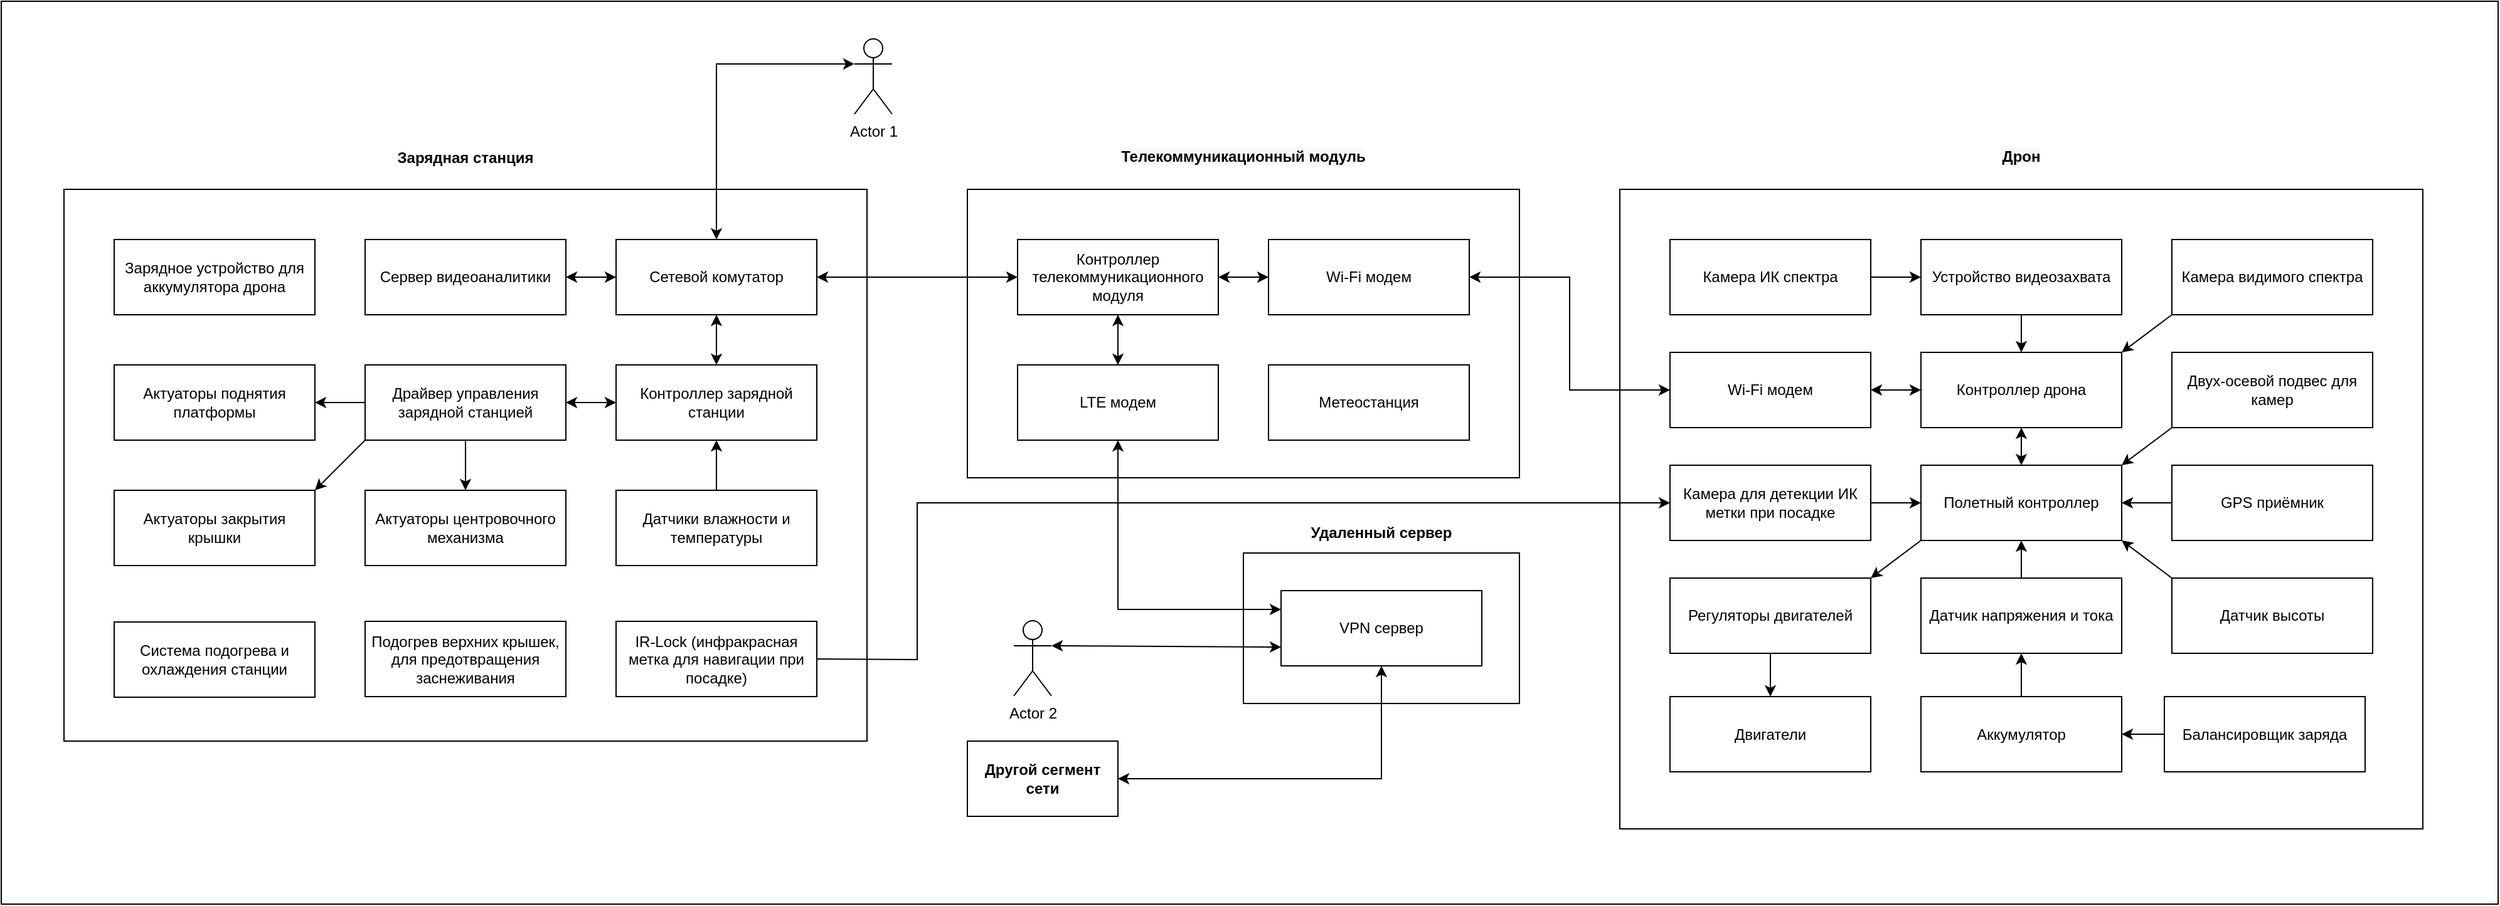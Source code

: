 <mxfile version="15.9.1" type="device"><diagram id="BkyOthm8kxhWg8ROxx9A" name="Page-1"><mxGraphModel dx="2884" dy="1375" grid="1" gridSize="10" guides="1" tooltips="1" connect="1" arrows="1" fold="1" page="1" pageScale="1" pageWidth="827" pageHeight="1169" math="0" shadow="0"><root><mxCell id="0"/><mxCell id="1" parent="0"/><mxCell id="3zYCCz4FTm08xq1VmBl5-88" value="" style="rounded=0;whiteSpace=wrap;html=1;" vertex="1" parent="1"><mxGeometry x="-10" y="90" width="1990" height="720" as="geometry"/></mxCell><mxCell id="3zYCCz4FTm08xq1VmBl5-71" value="" style="rounded=0;whiteSpace=wrap;html=1;" vertex="1" parent="1"><mxGeometry x="980" y="530" width="220" height="120" as="geometry"/></mxCell><mxCell id="3zYCCz4FTm08xq1VmBl5-63" value="" style="rounded=0;whiteSpace=wrap;html=1;" vertex="1" parent="1"><mxGeometry x="1280" y="240" width="640" height="510" as="geometry"/></mxCell><mxCell id="3zYCCz4FTm08xq1VmBl5-32" value="" style="rounded=0;whiteSpace=wrap;html=1;" vertex="1" parent="1"><mxGeometry x="760" y="240" width="440" height="230" as="geometry"/></mxCell><mxCell id="3zYCCz4FTm08xq1VmBl5-30" value="" style="rounded=0;whiteSpace=wrap;html=1;" vertex="1" parent="1"><mxGeometry x="40" y="240" width="640" height="440" as="geometry"/></mxCell><mxCell id="3zYCCz4FTm08xq1VmBl5-2" value="Контроллер зарядной станции" style="rounded=0;whiteSpace=wrap;html=1;" vertex="1" parent="1"><mxGeometry x="480" y="380" width="160" height="60" as="geometry"/></mxCell><mxCell id="3zYCCz4FTm08xq1VmBl5-3" value="Сервер видеоаналитики" style="rounded=0;whiteSpace=wrap;html=1;" vertex="1" parent="1"><mxGeometry x="280" y="280" width="160" height="60" as="geometry"/></mxCell><mxCell id="3zYCCz4FTm08xq1VmBl5-4" value="Wi-Fi модем" style="rounded=0;whiteSpace=wrap;html=1;" vertex="1" parent="1"><mxGeometry x="1320" y="370" width="160" height="60" as="geometry"/></mxCell><mxCell id="3zYCCz4FTm08xq1VmBl5-5" value="Драйвер управления зарядной станцией" style="rounded=0;whiteSpace=wrap;html=1;" vertex="1" parent="1"><mxGeometry x="280" y="380" width="160" height="60" as="geometry"/></mxCell><mxCell id="3zYCCz4FTm08xq1VmBl5-6" value="IR-Lock (инфракрасная метка для навигации при посадке)" style="rounded=0;whiteSpace=wrap;html=1;" vertex="1" parent="1"><mxGeometry x="480" y="584.5" width="160" height="60" as="geometry"/></mxCell><mxCell id="3zYCCz4FTm08xq1VmBl5-7" value="Сетевой комутатор" style="rounded=0;whiteSpace=wrap;html=1;" vertex="1" parent="1"><mxGeometry x="480" y="280" width="160" height="60" as="geometry"/></mxCell><mxCell id="3zYCCz4FTm08xq1VmBl5-8" value="Контроллер телекоммуникационного модуля" style="rounded=0;whiteSpace=wrap;html=1;" vertex="1" parent="1"><mxGeometry x="800" y="280" width="160" height="60" as="geometry"/></mxCell><mxCell id="3zYCCz4FTm08xq1VmBl5-9" value="Полетный контроллер" style="rounded=0;whiteSpace=wrap;html=1;" vertex="1" parent="1"><mxGeometry x="1520" y="460" width="160" height="60" as="geometry"/></mxCell><mxCell id="3zYCCz4FTm08xq1VmBl5-10" value="" style="endArrow=classic;startArrow=classic;html=1;rounded=0;exitX=1;exitY=0.5;exitDx=0;exitDy=0;entryX=0;entryY=0.5;entryDx=0;entryDy=0;" edge="1" parent="1" source="3zYCCz4FTm08xq1VmBl5-3" target="3zYCCz4FTm08xq1VmBl5-7"><mxGeometry width="50" height="50" relative="1" as="geometry"><mxPoint x="720" y="430" as="sourcePoint"/><mxPoint x="770" y="380" as="targetPoint"/><Array as="points"/></mxGeometry></mxCell><mxCell id="3zYCCz4FTm08xq1VmBl5-11" value="" style="endArrow=classic;startArrow=classic;html=1;rounded=0;exitX=1;exitY=0.5;exitDx=0;exitDy=0;entryX=0;entryY=0.5;entryDx=0;entryDy=0;" edge="1" parent="1" source="3zYCCz4FTm08xq1VmBl5-5" target="3zYCCz4FTm08xq1VmBl5-2"><mxGeometry width="50" height="50" relative="1" as="geometry"><mxPoint x="720" y="430" as="sourcePoint"/><mxPoint x="770" y="380" as="targetPoint"/></mxGeometry></mxCell><mxCell id="3zYCCz4FTm08xq1VmBl5-12" value="" style="endArrow=classic;startArrow=classic;html=1;rounded=0;exitX=0.5;exitY=0;exitDx=0;exitDy=0;entryX=0.5;entryY=1;entryDx=0;entryDy=0;" edge="1" parent="1" source="3zYCCz4FTm08xq1VmBl5-2" target="3zYCCz4FTm08xq1VmBl5-7"><mxGeometry width="50" height="50" relative="1" as="geometry"><mxPoint x="720" y="430" as="sourcePoint"/><mxPoint x="770" y="380" as="targetPoint"/></mxGeometry></mxCell><mxCell id="3zYCCz4FTm08xq1VmBl5-14" value="Система подогрева и охлаждения станции" style="rounded=0;whiteSpace=wrap;html=1;" vertex="1" parent="1"><mxGeometry x="80" y="585" width="160" height="60" as="geometry"/></mxCell><mxCell id="3zYCCz4FTm08xq1VmBl5-16" value="Датчики влажности и температуры" style="rounded=0;whiteSpace=wrap;html=1;" vertex="1" parent="1"><mxGeometry x="480" y="480" width="160" height="60" as="geometry"/></mxCell><mxCell id="3zYCCz4FTm08xq1VmBl5-17" value="" style="endArrow=classic;html=1;rounded=0;exitX=0.5;exitY=0;exitDx=0;exitDy=0;entryX=0.5;entryY=1;entryDx=0;entryDy=0;" edge="1" parent="1" source="3zYCCz4FTm08xq1VmBl5-16" target="3zYCCz4FTm08xq1VmBl5-2"><mxGeometry width="50" height="50" relative="1" as="geometry"><mxPoint x="420" y="440" as="sourcePoint"/><mxPoint x="470" y="390" as="targetPoint"/></mxGeometry></mxCell><mxCell id="3zYCCz4FTm08xq1VmBl5-20" value="Актуаторы поднятия платформы" style="rounded=0;whiteSpace=wrap;html=1;" vertex="1" parent="1"><mxGeometry x="80" y="380" width="160" height="60" as="geometry"/></mxCell><mxCell id="3zYCCz4FTm08xq1VmBl5-21" value="Актуаторы центровочного механизма" style="rounded=0;whiteSpace=wrap;html=1;" vertex="1" parent="1"><mxGeometry x="280" y="480" width="160" height="60" as="geometry"/></mxCell><mxCell id="3zYCCz4FTm08xq1VmBl5-22" value="Зарядное устройство для аккумулятора дрона" style="rounded=0;whiteSpace=wrap;html=1;" vertex="1" parent="1"><mxGeometry x="80" y="280" width="160" height="60" as="geometry"/></mxCell><mxCell id="3zYCCz4FTm08xq1VmBl5-23" value="" style="endArrow=classic;html=1;rounded=0;exitX=0.5;exitY=1;exitDx=0;exitDy=0;entryX=0.5;entryY=0;entryDx=0;entryDy=0;" edge="1" parent="1" source="3zYCCz4FTm08xq1VmBl5-5" target="3zYCCz4FTm08xq1VmBl5-21"><mxGeometry width="50" height="50" relative="1" as="geometry"><mxPoint x="410" y="390" as="sourcePoint"/><mxPoint x="460" y="340" as="targetPoint"/></mxGeometry></mxCell><mxCell id="3zYCCz4FTm08xq1VmBl5-24" value="" style="endArrow=classic;html=1;rounded=0;exitX=0;exitY=0.5;exitDx=0;exitDy=0;entryX=1;entryY=0.5;entryDx=0;entryDy=0;" edge="1" parent="1" source="3zYCCz4FTm08xq1VmBl5-5" target="3zYCCz4FTm08xq1VmBl5-20"><mxGeometry width="50" height="50" relative="1" as="geometry"><mxPoint x="410" y="390" as="sourcePoint"/><mxPoint x="460" y="340" as="targetPoint"/></mxGeometry></mxCell><mxCell id="3zYCCz4FTm08xq1VmBl5-25" value="Актуаторы закрытия крышки" style="rounded=0;whiteSpace=wrap;html=1;" vertex="1" parent="1"><mxGeometry x="80" y="480" width="160" height="60" as="geometry"/></mxCell><mxCell id="3zYCCz4FTm08xq1VmBl5-26" value="Подогрев верхних крышек, для предотвращения заснеживания" style="rounded=0;whiteSpace=wrap;html=1;" vertex="1" parent="1"><mxGeometry x="280" y="584.5" width="160" height="60" as="geometry"/></mxCell><mxCell id="3zYCCz4FTm08xq1VmBl5-27" value="" style="endArrow=classic;html=1;rounded=0;exitX=0;exitY=1;exitDx=0;exitDy=0;entryX=1;entryY=0;entryDx=0;entryDy=0;" edge="1" parent="1" source="3zYCCz4FTm08xq1VmBl5-5" target="3zYCCz4FTm08xq1VmBl5-25"><mxGeometry width="50" height="50" relative="1" as="geometry"><mxPoint x="410" y="390" as="sourcePoint"/><mxPoint x="460" y="340" as="targetPoint"/></mxGeometry></mxCell><mxCell id="3zYCCz4FTm08xq1VmBl5-28" value="Wi-Fi модем" style="rounded=0;whiteSpace=wrap;html=1;" vertex="1" parent="1"><mxGeometry x="1000" y="280" width="160" height="60" as="geometry"/></mxCell><mxCell id="3zYCCz4FTm08xq1VmBl5-29" value="" style="endArrow=classic;startArrow=classic;html=1;rounded=0;entryX=0;entryY=0.5;entryDx=0;entryDy=0;exitX=1;exitY=0.5;exitDx=0;exitDy=0;" edge="1" parent="1" source="3zYCCz4FTm08xq1VmBl5-8" target="3zYCCz4FTm08xq1VmBl5-28"><mxGeometry width="50" height="50" relative="1" as="geometry"><mxPoint x="960" y="550" as="sourcePoint"/><mxPoint x="1010" y="500" as="targetPoint"/></mxGeometry></mxCell><mxCell id="3zYCCz4FTm08xq1VmBl5-31" value="&lt;b&gt;Зарядная станция&lt;/b&gt;" style="text;html=1;strokeColor=none;fillColor=none;align=center;verticalAlign=middle;whiteSpace=wrap;rounded=0;" vertex="1" parent="1"><mxGeometry x="295" y="200" width="130" height="30" as="geometry"/></mxCell><mxCell id="3zYCCz4FTm08xq1VmBl5-33" value="&lt;span style=&quot;color: rgb(0, 0, 0); font-family: helvetica; font-size: 12px; font-style: normal; letter-spacing: normal; text-indent: 0px; text-transform: none; word-spacing: 0px; background-color: rgb(248, 249, 250); text-decoration: none; display: inline; float: none;&quot;&gt;&lt;b&gt;Телекоммуникационный модуль&lt;/b&gt;&lt;/span&gt;" style="text;whiteSpace=wrap;html=1;align=center;" vertex="1" parent="1"><mxGeometry x="875" y="200" width="210" height="30" as="geometry"/></mxCell><mxCell id="3zYCCz4FTm08xq1VmBl5-34" value="Двух-осевой подвес для камер" style="rounded=0;whiteSpace=wrap;html=1;" vertex="1" parent="1"><mxGeometry x="1720" y="370" width="160" height="60" as="geometry"/></mxCell><mxCell id="3zYCCz4FTm08xq1VmBl5-35" value="Камера видимого спектра" style="rounded=0;whiteSpace=wrap;html=1;" vertex="1" parent="1"><mxGeometry x="1720" y="280" width="160" height="60" as="geometry"/></mxCell><mxCell id="3zYCCz4FTm08xq1VmBl5-36" value="Камера ИК спектра" style="rounded=0;whiteSpace=wrap;html=1;" vertex="1" parent="1"><mxGeometry x="1320" y="280" width="160" height="60" as="geometry"/></mxCell><mxCell id="3zYCCz4FTm08xq1VmBl5-37" value="Устройство видеозахвата" style="rounded=0;whiteSpace=wrap;html=1;" vertex="1" parent="1"><mxGeometry x="1520" y="280" width="160" height="60" as="geometry"/></mxCell><mxCell id="3zYCCz4FTm08xq1VmBl5-38" value="Контроллер дрона" style="rounded=0;whiteSpace=wrap;html=1;" vertex="1" parent="1"><mxGeometry x="1520" y="370" width="160" height="60" as="geometry"/></mxCell><mxCell id="3zYCCz4FTm08xq1VmBl5-39" value="&lt;span&gt;Камера для детекции ИК метки при посадке&lt;/span&gt;" style="rounded=0;whiteSpace=wrap;html=1;" vertex="1" parent="1"><mxGeometry x="1320" y="460" width="160" height="60" as="geometry"/></mxCell><mxCell id="3zYCCz4FTm08xq1VmBl5-40" value="Балансировщик заряда" style="rounded=0;whiteSpace=wrap;html=1;" vertex="1" parent="1"><mxGeometry x="1714" y="644.5" width="160" height="60" as="geometry"/></mxCell><mxCell id="3zYCCz4FTm08xq1VmBl5-41" value="Аккумулятор" style="rounded=0;whiteSpace=wrap;html=1;" vertex="1" parent="1"><mxGeometry x="1520" y="644.5" width="160" height="60" as="geometry"/></mxCell><mxCell id="3zYCCz4FTm08xq1VmBl5-42" value="Двигатели" style="rounded=0;whiteSpace=wrap;html=1;" vertex="1" parent="1"><mxGeometry x="1320" y="644.5" width="160" height="60" as="geometry"/></mxCell><mxCell id="3zYCCz4FTm08xq1VmBl5-43" value="Датчик напряжения и тока" style="rounded=0;whiteSpace=wrap;html=1;" vertex="1" parent="1"><mxGeometry x="1520" y="550" width="160" height="60" as="geometry"/></mxCell><mxCell id="3zYCCz4FTm08xq1VmBl5-44" value="Регуляторы двигателей" style="rounded=0;whiteSpace=wrap;html=1;" vertex="1" parent="1"><mxGeometry x="1320" y="550" width="160" height="60" as="geometry"/></mxCell><mxCell id="3zYCCz4FTm08xq1VmBl5-45" value="Датчик высоты" style="rounded=0;whiteSpace=wrap;html=1;" vertex="1" parent="1"><mxGeometry x="1720" y="550" width="160" height="60" as="geometry"/></mxCell><mxCell id="3zYCCz4FTm08xq1VmBl5-46" value="GPS приёмник" style="rounded=0;whiteSpace=wrap;html=1;" vertex="1" parent="1"><mxGeometry x="1720" y="460" width="160" height="60" as="geometry"/></mxCell><mxCell id="3zYCCz4FTm08xq1VmBl5-47" value="" style="endArrow=classic;startArrow=classic;html=1;rounded=0;exitX=1;exitY=0.5;exitDx=0;exitDy=0;entryX=0;entryY=0.5;entryDx=0;entryDy=0;" edge="1" parent="1" source="3zYCCz4FTm08xq1VmBl5-4" target="3zYCCz4FTm08xq1VmBl5-38"><mxGeometry width="50" height="50" relative="1" as="geometry"><mxPoint x="1650" y="610" as="sourcePoint"/><mxPoint x="1700" y="560" as="targetPoint"/></mxGeometry></mxCell><mxCell id="3zYCCz4FTm08xq1VmBl5-48" value="" style="endArrow=classic;startArrow=classic;html=1;rounded=0;exitX=0.5;exitY=1;exitDx=0;exitDy=0;" edge="1" parent="1" source="3zYCCz4FTm08xq1VmBl5-38" target="3zYCCz4FTm08xq1VmBl5-9"><mxGeometry width="50" height="50" relative="1" as="geometry"><mxPoint x="1650" y="610" as="sourcePoint"/><mxPoint x="1700" y="560" as="targetPoint"/></mxGeometry></mxCell><mxCell id="3zYCCz4FTm08xq1VmBl5-50" value="" style="endArrow=classic;html=1;rounded=0;exitX=0.5;exitY=1;exitDx=0;exitDy=0;entryX=0.5;entryY=0;entryDx=0;entryDy=0;" edge="1" parent="1" source="3zYCCz4FTm08xq1VmBl5-37" target="3zYCCz4FTm08xq1VmBl5-38"><mxGeometry width="50" height="50" relative="1" as="geometry"><mxPoint x="1650" y="610" as="sourcePoint"/><mxPoint x="1700" y="560" as="targetPoint"/></mxGeometry></mxCell><mxCell id="3zYCCz4FTm08xq1VmBl5-51" value="" style="endArrow=classic;html=1;rounded=0;exitX=1;exitY=0.5;exitDx=0;exitDy=0;entryX=0;entryY=0.5;entryDx=0;entryDy=0;" edge="1" parent="1" source="3zYCCz4FTm08xq1VmBl5-36" target="3zYCCz4FTm08xq1VmBl5-37"><mxGeometry width="50" height="50" relative="1" as="geometry"><mxPoint x="1650" y="610" as="sourcePoint"/><mxPoint x="1700" y="560" as="targetPoint"/></mxGeometry></mxCell><mxCell id="3zYCCz4FTm08xq1VmBl5-52" value="" style="endArrow=classic;html=1;rounded=0;exitX=0;exitY=1;exitDx=0;exitDy=0;entryX=1;entryY=0;entryDx=0;entryDy=0;" edge="1" parent="1" source="3zYCCz4FTm08xq1VmBl5-35" target="3zYCCz4FTm08xq1VmBl5-38"><mxGeometry width="50" height="50" relative="1" as="geometry"><mxPoint x="1650" y="610" as="sourcePoint"/><mxPoint x="1700" y="560" as="targetPoint"/></mxGeometry></mxCell><mxCell id="3zYCCz4FTm08xq1VmBl5-53" value="" style="endArrow=classic;html=1;rounded=0;exitX=0;exitY=1;exitDx=0;exitDy=0;entryX=1;entryY=0;entryDx=0;entryDy=0;" edge="1" parent="1" source="3zYCCz4FTm08xq1VmBl5-34" target="3zYCCz4FTm08xq1VmBl5-9"><mxGeometry width="50" height="50" relative="1" as="geometry"><mxPoint x="1650" y="610" as="sourcePoint"/><mxPoint x="1700" y="560" as="targetPoint"/></mxGeometry></mxCell><mxCell id="3zYCCz4FTm08xq1VmBl5-54" value="" style="endArrow=classic;html=1;rounded=0;exitX=0;exitY=0.5;exitDx=0;exitDy=0;entryX=1;entryY=0.5;entryDx=0;entryDy=0;" edge="1" parent="1" source="3zYCCz4FTm08xq1VmBl5-46" target="3zYCCz4FTm08xq1VmBl5-9"><mxGeometry width="50" height="50" relative="1" as="geometry"><mxPoint x="1650" y="610" as="sourcePoint"/><mxPoint x="1700" y="560" as="targetPoint"/></mxGeometry></mxCell><mxCell id="3zYCCz4FTm08xq1VmBl5-55" value="" style="endArrow=classic;html=1;rounded=0;exitX=1;exitY=0.5;exitDx=0;exitDy=0;entryX=0;entryY=0.5;entryDx=0;entryDy=0;" edge="1" parent="1" source="3zYCCz4FTm08xq1VmBl5-39" target="3zYCCz4FTm08xq1VmBl5-9"><mxGeometry width="50" height="50" relative="1" as="geometry"><mxPoint x="1650" y="610" as="sourcePoint"/><mxPoint x="1700" y="560" as="targetPoint"/></mxGeometry></mxCell><mxCell id="3zYCCz4FTm08xq1VmBl5-56" value="" style="endArrow=classic;html=1;rounded=0;exitX=0;exitY=1;exitDx=0;exitDy=0;entryX=1;entryY=0;entryDx=0;entryDy=0;" edge="1" parent="1" source="3zYCCz4FTm08xq1VmBl5-9" target="3zYCCz4FTm08xq1VmBl5-44"><mxGeometry width="50" height="50" relative="1" as="geometry"><mxPoint x="1650" y="610" as="sourcePoint"/><mxPoint x="1700" y="560" as="targetPoint"/></mxGeometry></mxCell><mxCell id="3zYCCz4FTm08xq1VmBl5-57" value="" style="endArrow=classic;html=1;rounded=0;exitX=0.5;exitY=0;exitDx=0;exitDy=0;entryX=0.5;entryY=1;entryDx=0;entryDy=0;" edge="1" parent="1" source="3zYCCz4FTm08xq1VmBl5-43" target="3zYCCz4FTm08xq1VmBl5-9"><mxGeometry width="50" height="50" relative="1" as="geometry"><mxPoint x="1650" y="610" as="sourcePoint"/><mxPoint x="1700" y="560" as="targetPoint"/></mxGeometry></mxCell><mxCell id="3zYCCz4FTm08xq1VmBl5-58" value="" style="endArrow=classic;html=1;rounded=0;entryX=1;entryY=1;entryDx=0;entryDy=0;exitX=0;exitY=0;exitDx=0;exitDy=0;" edge="1" parent="1" source="3zYCCz4FTm08xq1VmBl5-45" target="3zYCCz4FTm08xq1VmBl5-9"><mxGeometry width="50" height="50" relative="1" as="geometry"><mxPoint x="1650" y="610" as="sourcePoint"/><mxPoint x="1700" y="560" as="targetPoint"/></mxGeometry></mxCell><mxCell id="3zYCCz4FTm08xq1VmBl5-59" value="" style="endArrow=classic;html=1;rounded=0;exitX=0;exitY=0.5;exitDx=0;exitDy=0;" edge="1" parent="1" source="3zYCCz4FTm08xq1VmBl5-40" target="3zYCCz4FTm08xq1VmBl5-41"><mxGeometry width="50" height="50" relative="1" as="geometry"><mxPoint x="1650" y="610" as="sourcePoint"/><mxPoint x="1700" y="560" as="targetPoint"/></mxGeometry></mxCell><mxCell id="3zYCCz4FTm08xq1VmBl5-60" value="" style="endArrow=classic;html=1;rounded=0;exitX=0.5;exitY=1;exitDx=0;exitDy=0;entryX=0.5;entryY=0;entryDx=0;entryDy=0;" edge="1" parent="1" source="3zYCCz4FTm08xq1VmBl5-44" target="3zYCCz4FTm08xq1VmBl5-42"><mxGeometry width="50" height="50" relative="1" as="geometry"><mxPoint x="1650" y="610" as="sourcePoint"/><mxPoint x="1700" y="560" as="targetPoint"/></mxGeometry></mxCell><mxCell id="3zYCCz4FTm08xq1VmBl5-62" value="" style="endArrow=classic;html=1;rounded=0;exitX=0.5;exitY=0;exitDx=0;exitDy=0;entryX=0.5;entryY=1;entryDx=0;entryDy=0;" edge="1" parent="1" source="3zYCCz4FTm08xq1VmBl5-41" target="3zYCCz4FTm08xq1VmBl5-43"><mxGeometry width="50" height="50" relative="1" as="geometry"><mxPoint x="1650" y="610" as="sourcePoint"/><mxPoint x="1700" y="560" as="targetPoint"/></mxGeometry></mxCell><mxCell id="3zYCCz4FTm08xq1VmBl5-64" value="&lt;span style=&quot;color: rgb(0 , 0 , 0) ; font-family: &amp;#34;helvetica&amp;#34; ; font-size: 12px ; font-style: normal ; letter-spacing: normal ; text-indent: 0px ; text-transform: none ; word-spacing: 0px ; background-color: rgb(248 , 249 , 250) ; text-decoration: none ; display: inline ; float: none&quot;&gt;&lt;b&gt;Дрон&lt;/b&gt;&lt;/span&gt;" style="text;whiteSpace=wrap;html=1;align=center;" vertex="1" parent="1"><mxGeometry x="1495" y="200" width="210" height="30" as="geometry"/></mxCell><mxCell id="3zYCCz4FTm08xq1VmBl5-65" value="" style="endArrow=classic;startArrow=classic;html=1;rounded=0;entryX=0;entryY=0.5;entryDx=0;entryDy=0;exitX=1;exitY=0.5;exitDx=0;exitDy=0;" edge="1" parent="1" source="3zYCCz4FTm08xq1VmBl5-28" target="3zYCCz4FTm08xq1VmBl5-4"><mxGeometry width="50" height="50" relative="1" as="geometry"><mxPoint x="1180" y="410" as="sourcePoint"/><mxPoint x="1230" y="360" as="targetPoint"/><Array as="points"><mxPoint x="1240" y="310"/><mxPoint x="1240" y="400"/></Array></mxGeometry></mxCell><mxCell id="3zYCCz4FTm08xq1VmBl5-66" value="" style="endArrow=classic;startArrow=classic;html=1;rounded=0;entryX=0;entryY=0.5;entryDx=0;entryDy=0;exitX=1;exitY=0.5;exitDx=0;exitDy=0;" edge="1" parent="1" source="3zYCCz4FTm08xq1VmBl5-7" target="3zYCCz4FTm08xq1VmBl5-8"><mxGeometry width="50" height="50" relative="1" as="geometry"><mxPoint x="860" y="400" as="sourcePoint"/><mxPoint x="910" y="350" as="targetPoint"/></mxGeometry></mxCell><mxCell id="3zYCCz4FTm08xq1VmBl5-67" value="LTE модем" style="rounded=0;whiteSpace=wrap;html=1;" vertex="1" parent="1"><mxGeometry x="800" y="380" width="160" height="60" as="geometry"/></mxCell><mxCell id="3zYCCz4FTm08xq1VmBl5-68" value="" style="endArrow=classic;startArrow=classic;html=1;rounded=0;entryX=0.5;entryY=1;entryDx=0;entryDy=0;exitX=0.5;exitY=0;exitDx=0;exitDy=0;" edge="1" parent="1" source="3zYCCz4FTm08xq1VmBl5-67" target="3zYCCz4FTm08xq1VmBl5-8"><mxGeometry width="50" height="50" relative="1" as="geometry"><mxPoint x="880" y="380" as="sourcePoint"/><mxPoint x="930" y="350" as="targetPoint"/></mxGeometry></mxCell><mxCell id="3zYCCz4FTm08xq1VmBl5-69" value="" style="endArrow=classic;html=1;rounded=0;exitX=1;exitY=0.5;exitDx=0;exitDy=0;entryX=0;entryY=0.5;entryDx=0;entryDy=0;" edge="1" parent="1" source="3zYCCz4FTm08xq1VmBl5-6" target="3zYCCz4FTm08xq1VmBl5-39"><mxGeometry width="50" height="50" relative="1" as="geometry"><mxPoint x="1090" y="310" as="sourcePoint"/><mxPoint x="1140" y="260" as="targetPoint"/><Array as="points"><mxPoint x="720" y="615"/><mxPoint x="720" y="490"/></Array></mxGeometry></mxCell><mxCell id="3zYCCz4FTm08xq1VmBl5-70" value="VPN сервер" style="rounded=0;whiteSpace=wrap;html=1;" vertex="1" parent="1"><mxGeometry x="1010" y="560" width="160" height="60" as="geometry"/></mxCell><mxCell id="3zYCCz4FTm08xq1VmBl5-72" value="&lt;font face=&quot;helvetica&quot;&gt;&lt;b&gt;Удаленный сервер&lt;/b&gt;&lt;/font&gt;" style="text;whiteSpace=wrap;html=1;align=center;" vertex="1" parent="1"><mxGeometry x="985" y="500" width="210" height="30" as="geometry"/></mxCell><mxCell id="3zYCCz4FTm08xq1VmBl5-79" value="Actor 1" style="shape=umlActor;verticalLabelPosition=bottom;verticalAlign=top;html=1;outlineConnect=0;" vertex="1" parent="1"><mxGeometry x="670" y="120" width="30" height="60" as="geometry"/></mxCell><mxCell id="3zYCCz4FTm08xq1VmBl5-80" value="" style="endArrow=classic;startArrow=classic;html=1;rounded=0;exitX=0.5;exitY=0;exitDx=0;exitDy=0;entryX=0;entryY=0.333;entryDx=0;entryDy=0;entryPerimeter=0;" edge="1" parent="1" source="3zYCCz4FTm08xq1VmBl5-7" target="3zYCCz4FTm08xq1VmBl5-79"><mxGeometry width="50" height="50" relative="1" as="geometry"><mxPoint x="910" y="400" as="sourcePoint"/><mxPoint x="960" y="350" as="targetPoint"/><Array as="points"><mxPoint x="560" y="140"/></Array></mxGeometry></mxCell><mxCell id="3zYCCz4FTm08xq1VmBl5-81" value="" style="endArrow=classic;startArrow=classic;html=1;rounded=0;exitX=0.5;exitY=1;exitDx=0;exitDy=0;entryX=0;entryY=0.25;entryDx=0;entryDy=0;" edge="1" parent="1" source="3zYCCz4FTm08xq1VmBl5-67" target="3zYCCz4FTm08xq1VmBl5-70"><mxGeometry width="50" height="50" relative="1" as="geometry"><mxPoint x="910" y="400" as="sourcePoint"/><mxPoint x="960" y="350" as="targetPoint"/><Array as="points"><mxPoint x="880" y="575"/></Array></mxGeometry></mxCell><mxCell id="3zYCCz4FTm08xq1VmBl5-82" value="Actor 2" style="shape=umlActor;verticalLabelPosition=bottom;verticalAlign=top;html=1;outlineConnect=0;" vertex="1" parent="1"><mxGeometry x="797" y="584" width="30" height="60" as="geometry"/></mxCell><mxCell id="3zYCCz4FTm08xq1VmBl5-83" value="" style="endArrow=classic;startArrow=classic;html=1;rounded=0;exitX=0;exitY=0.75;exitDx=0;exitDy=0;entryX=1;entryY=0.333;entryDx=0;entryDy=0;entryPerimeter=0;" edge="1" parent="1" source="3zYCCz4FTm08xq1VmBl5-70" target="3zYCCz4FTm08xq1VmBl5-82"><mxGeometry width="50" height="50" relative="1" as="geometry"><mxPoint x="910" y="420" as="sourcePoint"/><mxPoint x="960" y="370" as="targetPoint"/></mxGeometry></mxCell><mxCell id="3zYCCz4FTm08xq1VmBl5-84" value="Метеостанция" style="rounded=0;whiteSpace=wrap;html=1;" vertex="1" parent="1"><mxGeometry x="1000" y="380" width="160" height="60" as="geometry"/></mxCell><mxCell id="3zYCCz4FTm08xq1VmBl5-86" value="&lt;b&gt;Другой сегмент сети&lt;/b&gt;" style="rounded=0;whiteSpace=wrap;html=1;" vertex="1" parent="1"><mxGeometry x="760" y="680" width="120" height="60" as="geometry"/></mxCell><mxCell id="3zYCCz4FTm08xq1VmBl5-87" value="" style="endArrow=classic;startArrow=classic;html=1;rounded=0;entryX=0.5;entryY=1;entryDx=0;entryDy=0;exitX=1;exitY=0.5;exitDx=0;exitDy=0;" edge="1" parent="1" source="3zYCCz4FTm08xq1VmBl5-86" target="3zYCCz4FTm08xq1VmBl5-70"><mxGeometry width="50" height="50" relative="1" as="geometry"><mxPoint x="940" y="550" as="sourcePoint"/><mxPoint x="990" y="500" as="targetPoint"/><Array as="points"><mxPoint x="1090" y="710"/></Array></mxGeometry></mxCell></root></mxGraphModel></diagram></mxfile>